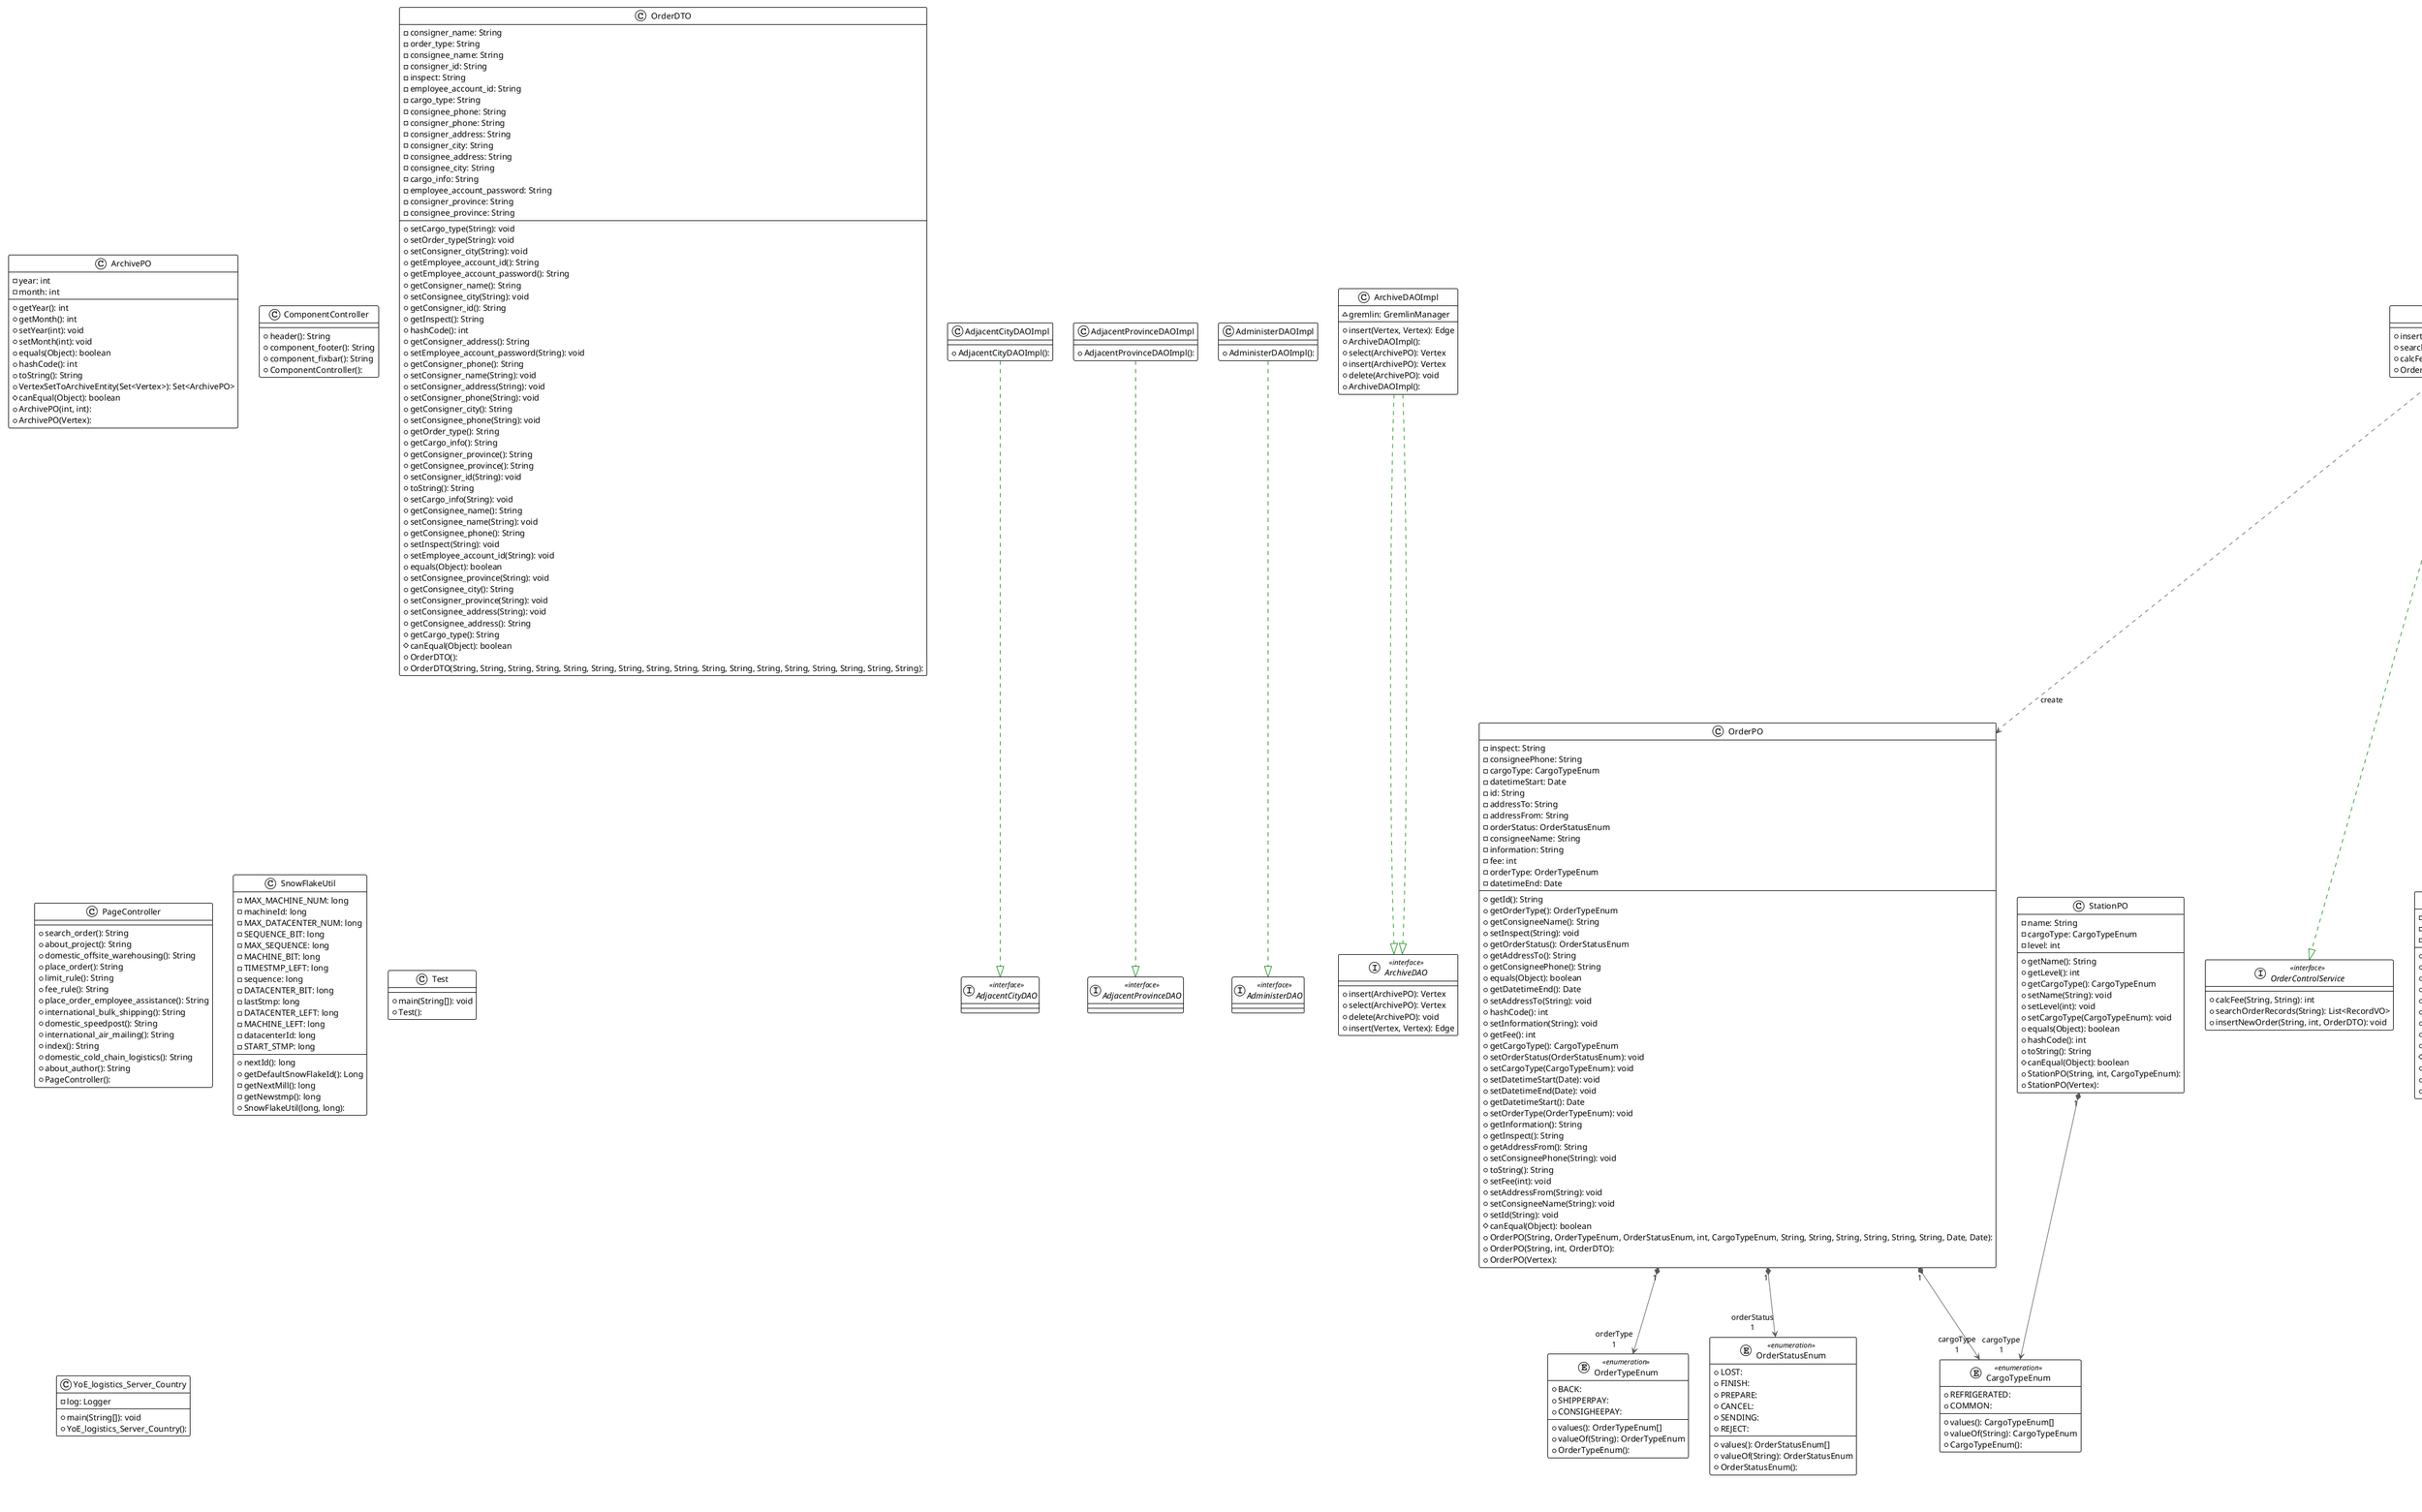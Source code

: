 @startuml

!theme plain
top to bottom direction
skinparam linetype polyline

interface AdjacentCityDAO << interface >>
class AdjacentCityDAOImpl {
  + AdjacentCityDAOImpl(): 
}
interface AdjacentProvinceDAO << interface >>
class AdjacentProvinceDAOImpl {
  + AdjacentProvinceDAOImpl(): 
}
interface AdministerDAO << interface >>
class AdministerDAOImpl {
  + AdministerDAOImpl(): 
}
interface ArchiveDAO << interface >> {
  + insert(ArchivePO): Vertex
  + select(ArchivePO): Vertex
  + delete(ArchivePO): void
}
interface ArchiveDAO << interface >> {
  + insert(Vertex, Vertex): Edge
}
class ArchiveDAOImpl {
  + insert(Vertex, Vertex): Edge
  + ArchiveDAOImpl(): 
}
class ArchiveDAOImpl {
  ~ gremlin: GremlinManager
  + select(ArchivePO): Vertex
  + insert(ArchivePO): Vertex
  + delete(ArchivePO): void
  + ArchiveDAOImpl(): 
}
class ArchivePO {
  - year: int
  - month: int
  + getYear(): int
  + getMonth(): int
  + setYear(int): void
  + setMonth(int): void
  + equals(Object): boolean
  + hashCode(): int
  + toString(): String
  + VertexSetToArchiveEntity(Set<Vertex>): Set<ArchivePO>
  # canEqual(Object): boolean
  + ArchivePO(int, int): 
  + ArchivePO(Vertex): 
}
enum CargoTypeEnum << enumeration >> {
  + REFRIGERATED: 
  + COMMON: 
  + values(): CargoTypeEnum[]
  + valueOf(String): CargoTypeEnum
  + CargoTypeEnum(): 
}
interface CityDAO << interface >> {
  + select(String): Vertex
}
class CityDAOImpl {
  ~ gremlin: GremlinManager
  + select(String): Vertex
  + CityDAOImpl(): 
}
interface CityFromDAO << interface >> {
  + insert(Vertex, Vertex): Edge
  + delete(Vertex): void
}
class CityFromDAOImpl {
  ~ gremlin: GremlinManager
  + insert(Vertex, Vertex): Edge
  + delete(Vertex): void
  + CityFromDAOImpl(): 
}
interface CityToDAO << interface >> {
  + insert(Vertex, Vertex): Edge
  + delete(Vertex): void
}
class CityToDAOImpl {
  ~ gremlin: GremlinManager
  + insert(Vertex, Vertex): Edge
  + delete(Vertex): void
  + CityToDAOImpl(): 
}
class ComponentController {
  + header(): String
  + component_footer(): String
  + component_fixbar(): String
  + ComponentController(): 
}
interface DataStorageDAO << interface >> {
  + insertNewRecordByOrderId(String, RecordPO): Vertex
  + selectRecordsByOrderId(String): Path
  + insertNewOrder(UserPO, OrderPO, String, String, String, String): void
  + insertFirstRecordByOrderId(String, RecordPO): Vertex
}
class DataStorageDAOImpl {
  ~ gremlin: GremlinManager
  + selectRecordsByOrderId(String): Path
  + insertFirstRecordByOrderId(String, RecordPO): Vertex
  + insertNewOrder(UserPO, OrderPO, String, String, String, String): void
  + insertNewRecordByOrderId(String, RecordPO): Vertex
  + DataStorageDAOImpl(): 
}
interface FinalStationDAO << interface >> {
  + delete(Vertex): void
  + insert(Vertex, Vertex): Edge
}
class FinalStationDAOImpl {
  ~ gremlin: GremlinManager
  + delete(Vertex): void
  + insert(Vertex, Vertex): Edge
  + FinalStationDAOImpl(): 
}
class GraphDatabaseGraphDataInitializer {
  - log: Logger
  + initializeGraphData(): void
  + GraphDatabaseGraphDataInitializer(): 
}
class GraphDatabasePreviousDataCleaner {
  - log: Logger
  + cleanPreviousData(): void
  + GraphDatabasePreviousDataCleaner(): 
}
class GraphDatabaseSchemaDataInitializer {
  - log: Logger
  + initializeSchemaData(): void
  + GraphDatabaseSchemaDataInitializer(): 
}
class GraphDatabaseUtil {
  + databaseUrl: String
  + databaseName: String
  + schemaManager: SchemaManager
  + graphManager: GraphManager
  + gremlinManager: GremlinManager
  ~ hugeClient: HugeClient
  + initializeData(): void
  + cutPathFromHead(Path, int): Path
  + changeResultSetToPathSet(ResultSet): Set<Path>
  + changeResultSetToVertexSet(ResultSet): Set<Vertex>
  + changeResultSetToEdgeSet(ResultSet): Set<Edge>
  + GraphDatabaseUtil(): 
}
interface HaveDAO << interface >>
class HaveDAOImpl {
  + HaveDAOImpl(): 
}
interface NextRecordDAO << interface >> {
  + insert(Vertex, Vertex): Edge
}
class NextRecordDAOImpl {
  + insert(Vertex, Vertex): Edge
  + NextRecordDAOImpl(): 
}
interface NextStationDAO << interface >> {
  + insert(Vertex, Vertex): Edge
  + delete(Vertex): void
}
class NextStationDAOImpl {
  ~ gremlin: GremlinManager
  + delete(Vertex): void
  + insert(Vertex, Vertex): Edge
  + NextStationDAOImpl(): 
}
interface OrderControlService << interface >> {
  + calcFee(String, String): int
  + searchOrderRecords(String): List<RecordVO>
  + insertNewOrder(String, int, OrderDTO): void
}
class OrderControlServiceImpl {
  + insertNewOrder(String, int, OrderDTO): void
  + searchOrderRecords(String): List<RecordVO>
  + calcFee(String, String): int
  + OrderControlServiceImpl(): 
}
class OrderController {
  + search_order(String): String
  + place_order(OrderDTO): String
  + OrderController(): 
}
interface OrderDAO << interface >> {
  + insert(OrderPO): Vertex
  + selectById(String): Vertex
  + updateDatetimeEnd(String, Date): Vertex
  + updateOrderStatusById(String, OrderStatusEnum): Vertex
}
class OrderDAOImpl {
  ~ gremlin: GremlinManager
  + updateOrderStatusById(String, OrderStatusEnum): Vertex
  + insert(OrderPO): Vertex
  + updateDatetimeEnd(String, Date): Vertex
  + selectById(String): Vertex
  + OrderDAOImpl(): 
}
class OrderDTO {
  - consigner_name: String
  - order_type: String
  - consignee_name: String
  - consigner_id: String
  - inspect: String
  - employee_account_id: String
  - cargo_type: String
  - consignee_phone: String
  - consigner_phone: String
  - consigner_address: String
  - consigner_city: String
  - consignee_address: String
  - consignee_city: String
  - cargo_info: String
  - employee_account_password: String
  - consigner_province: String
  - consignee_province: String
  + setCargo_type(String): void
  + setOrder_type(String): void
  + setConsigner_city(String): void
  + getEmployee_account_id(): String
  + getEmployee_account_password(): String
  + getConsigner_name(): String
  + setConsignee_city(String): void
  + getConsigner_id(): String
  + getInspect(): String
  + hashCode(): int
  + getConsigner_address(): String
  + setEmployee_account_password(String): void
  + getConsigner_phone(): String
  + setConsigner_name(String): void
  + setConsigner_address(String): void
  + setConsigner_phone(String): void
  + getConsigner_city(): String
  + setConsignee_phone(String): void
  + getOrder_type(): String
  + getCargo_info(): String
  + getConsigner_province(): String
  + getConsignee_province(): String
  + setConsigner_id(String): void
  + toString(): String
  + setCargo_info(String): void
  + getConsignee_name(): String
  + setConsignee_name(String): void
  + getConsignee_phone(): String
  + setInspect(String): void
  + setEmployee_account_id(String): void
  + equals(Object): boolean
  + setConsignee_province(String): void
  + getConsignee_city(): String
  + setConsigner_province(String): void
  + setConsignee_address(String): void
  + getConsignee_address(): String
  + getCargo_type(): String
  # canEqual(Object): boolean
  + OrderDTO(): 
  + OrderDTO(String, String, String, String, String, String, String, String, String, String, String, String, String, String, String, String, String): 
}
class OrderIdVO {
  - fee: String
  - order_id: String
  + getOrder_id(): String
  + getFee(): String
  + setOrder_id(String): void
  + setFee(String): void
  + equals(Object): boolean
  + hashCode(): int
  + toString(): String
  # canEqual(Object): boolean
  + OrderIdVO(String, String): 
  + OrderIdVO(): 
}
class OrderPO {
  - inspect: String
  - consigneePhone: String
  - cargoType: CargoTypeEnum
  - datetimeStart: Date
  - id: String
  - addressTo: String
  - addressFrom: String
  - orderStatus: OrderStatusEnum
  - consigneeName: String
  - information: String
  - fee: int
  - orderType: OrderTypeEnum
  - datetimeEnd: Date
  + getId(): String
  + getOrderType(): OrderTypeEnum
  + getConsigneeName(): String
  + setInspect(String): void
  + getOrderStatus(): OrderStatusEnum
  + getAddressTo(): String
  + getConsigneePhone(): String
  + equals(Object): boolean
  + getDatetimeEnd(): Date
  + setAddressTo(String): void
  + hashCode(): int
  + setInformation(String): void
  + getFee(): int
  + getCargoType(): CargoTypeEnum
  + setOrderStatus(OrderStatusEnum): void
  + setCargoType(CargoTypeEnum): void
  + setDatetimeStart(Date): void
  + setDatetimeEnd(Date): void
  + getDatetimeStart(): Date
  + setOrderType(OrderTypeEnum): void
  + getInformation(): String
  + getInspect(): String
  + getAddressFrom(): String
  + setConsigneePhone(String): void
  + toString(): String
  + setFee(int): void
  + setAddressFrom(String): void
  + setConsigneeName(String): void
  + setId(String): void
  # canEqual(Object): boolean
  + OrderPO(String, OrderTypeEnum, OrderStatusEnum, int, CargoTypeEnum, String, String, String, String, String, String, Date, Date): 
  + OrderPO(String, int, OrderDTO): 
  + OrderPO(Vertex): 
}
enum OrderStatusEnum << enumeration >> {
  + LOST: 
  + FINISH: 
  + PREPARE: 
  + CANCEL: 
  + SENDING: 
  + REJECT: 
  + values(): OrderStatusEnum[]
  + valueOf(String): OrderStatusEnum
  + OrderStatusEnum(): 
}
enum OrderTypeEnum << enumeration >> {
  + BACK: 
  + SHIPPERPAY: 
  + CONSIGHEEPAY: 
  + values(): OrderTypeEnum[]
  + valueOf(String): OrderTypeEnum
  + OrderTypeEnum(): 
}
class PageController {
  + search_order(): String
  + about_project(): String
  + domestic_offsite_warehousing(): String
  + place_order(): String
  + limit_rule(): String
  + fee_rule(): String
  + place_order_employee_assistance(): String
  + international_bulk_shipping(): String
  + domestic_speedpost(): String
  + international_air_mailing(): String
  + index(): String
  + domestic_cold_chain_logistics(): String
  + about_author(): String
  + PageController(): 
}
interface PathDAO << interface >> {
  + select(Vertex, Vertex): Edge
}
class PathDAOImpl {
  ~ gremlin: GremlinManager
  + select(Vertex, Vertex): Edge
  + PathDAOImpl(): 
}
class PathPO {
  ~ pathType: PathTypeEnum
  ~ costTime: int
  ~ sourceStation: Vertex
  ~ targetStation: Vertex
  ~ costDistance: int
  + getSourceStation(): Vertex
  + equals(Object): boolean
  + hashCode(): int
  + toString(): String
  + getTargetStation(): Vertex
  + getPathType(): PathTypeEnum
  + getCostDistance(): int
  + getCostTime(): int
  + setSourceStation(Vertex): void
  + setTargetStation(Vertex): void
  + setPathType(PathTypeEnum): void
  + setCostDistance(int): void
  + setCostTime(int): void
  # canEqual(Object): boolean
  + PathPO(Vertex, Vertex, PathTypeEnum, int, int): 
}
interface PathPlanningDAO << interface >> {
  + searchNearestTargetStation(Vertex): Vertex
  + computeNextStation(Vertex, Vertex, CargoTypeEnum, OrderTypeEnum): Vertex
}
class PathPlanningDAOImpl {
  ~ gremlin: GremlinManager
  + searchNearestTargetStation(Vertex): Vertex
  + computeNextStation(Vertex, Vertex, CargoTypeEnum, OrderTypeEnum): Vertex
  + PathPlanningDAOImpl(): 
}
enum PathTypeEnum << enumeration >> {
  + AIR: 
  + SHIP: 
  + LAND: 
  + values(): PathTypeEnum[]
  + valueOf(String): PathTypeEnum
  + PathTypeEnum(): 
}
interface PlaceDAO << interface >> {
  + insert(Vertex, Vertex): Edge
}
class PlaceDAOImpl {
  + insert(Vertex, Vertex): Edge
  + PlaceDAOImpl(): 
}
interface ProvinceDAO << interface >> {
  + select(String): Vertex
}
class ProvinceDAOImpl {
  ~ gremlin: GremlinManager
  + select(String): Vertex
  + ProvinceDAOImpl(): 
}
interface ProvinceFromDAO << interface >> {
  + insert(Vertex, Vertex): Edge
  + delete(Vertex): void
}
class ProvinceFromDAOImpl {
  ~ gremlin: GremlinManager
  + insert(Vertex, Vertex): Edge
  + delete(Vertex): void
  + ProvinceFromDAOImpl(): 
}
interface ProvinceToDAO << interface >> {
  + insert(Vertex, Vertex): Edge
  + delete(Vertex): void
}
class ProvinceToDAOImpl {
  ~ gremlin: GremlinManager
  + delete(Vertex): void
  + insert(Vertex, Vertex): Edge
  + ProvinceToDAOImpl(): 
}
interface RecordDAO << interface >> {
  + insert(RecordPO): Vertex
}
class RecordDAOImpl {
  ~ gremlin: GremlinManager
  + insert(RecordPO): Vertex
  + RecordDAOImpl(): 
}
class RecordPO {
  - name: String
  - datetime: Date
  - recordType: RecordTypeEnum
  + getRecordType(): RecordTypeEnum
  + getDatetime(): Date
  + getName(): String
  + setDatetime(Date): void
  + setRecordType(RecordTypeEnum): void
  + setName(String): void
  + equals(Object): boolean
  + hashCode(): int
  + toString(): String
  # canEqual(Object): boolean
  + RecordPO(Date, RecordTypeEnum, String): 
  + RecordPO(Vertex): 
}
enum RecordTypeEnum << enumeration >> {
  + EMPTY: 
  + IN: 
  + ABANDON: 
  + RECEIVE: 
  + REJECTION: 
  + BACK: 
  + DELIVER: 
  + MISS: 
  + OUT: 
  + ERROR: 
  + AGENT: 
  + START: 
  + valueOf(String): RecordTypeEnum
  + values(): RecordTypeEnum[]
  + RecordTypeEnum(): 
}
class RecordVO {
  - msg: String
  - datetime: String
  - type: String
  + getDatetime(): String
  + getType(): String
  + getMsg(): String
  + setDatetime(String): void
  + toString(): String
  + setType(String): void
  + setMsg(String): void
  + equals(Object): boolean
  + hashCode(): int
  # canEqual(Object): boolean
  + RecordVO(): 
  + RecordVO(String, String, String): 
  + RecordVO(RecordPO): 
}
interface SetDAO << interface >>
class SetDAOImpl {
  + SetDAOImpl(): 
}
class SnowFlakeUtil {
  - MAX_MACHINE_NUM: long
  - machineId: long
  - MAX_DATACENTER_NUM: long
  - SEQUENCE_BIT: long
  - MAX_SEQUENCE: long
  - MACHINE_BIT: long
  - TIMESTMP_LEFT: long
  - sequence: long
  - DATACENTER_BIT: long
  - lastStmp: long
  - DATACENTER_LEFT: long
  - MACHINE_LEFT: long
  - datacenterId: long
  - START_STMP: long
  + nextId(): long
  + getDefaultSnowFlakeId(): Long
  - getNextMill(): long
  - getNewstmp(): long
  + SnowFlakeUtil(long, long): 
}
interface StartRecordDAO << interface >> {
  + insert(Vertex, Vertex): Edge
}
class StartRecordDAOImpl {
  + insert(Vertex, Vertex): Edge
  + StartRecordDAOImpl(): 
}
interface StationDAO << interface >> {
  + selectByName(String): Vertex
}
class StationDAOImpl {
  ~ gremlin: GremlinManager
  + selectByName(String): Vertex
  + StationDAOImpl(): 
}
class StationPO {
  - name: String
  - cargoType: CargoTypeEnum
  - level: int
  + getName(): String
  + getLevel(): int
  + getCargoType(): CargoTypeEnum
  + setName(String): void
  + setLevel(int): void
  + setCargoType(CargoTypeEnum): void
  + equals(Object): boolean
  + hashCode(): int
  + toString(): String
  # canEqual(Object): boolean
  + StationPO(String, int, CargoTypeEnum): 
  + StationPO(Vertex): 
}
class Test {
  + main(String[]): void
  + Test(): 
}
interface UserDAO << interface >> {
  + selectByPhone(String): Set<Vertex>
  + insert(UserPO): Vertex
  + selectById(String): Set<Vertex>
}
class UserDAOImpl {
  ~ gremlin: GremlinManager
  + insert(UserPO): Vertex
  + selectById(String): Set<Vertex>
  + selectByPhone(String): Set<Vertex>
  + UserDAOImpl(): 
}
class UserPO {
  - name: String
  - phone: String
  - id: String
  + getPhone(): String
  + getId(): String
  + getName(): String
  + setId(String): void
  + setName(String): void
  + setPhone(String): void
  + equals(Object): boolean
  + hashCode(): int
  + toString(): String
  + VertexSetToUserEntitySet(Set<Vertex>): Set<UserPO>
  # canEqual(Object): boolean
  + UserPO(String, String, String): 
  + UserPO(OrderDTO): 
  + UserPO(Vertex): 
}
class YoE_logistics_Server_Country {
  - log: Logger
  + main(String[]): void
  + YoE_logistics_Server_Country(): 
}

AdjacentCityDAOImpl                 -[#008200,dashed]-^  AdjacentCityDAO                    
AdjacentProvinceDAOImpl             -[#008200,dashed]-^  AdjacentProvinceDAO                
AdministerDAOImpl                   -[#008200,dashed]-^  AdministerDAO                      
ArchiveDAOImpl                      -[#008200,dashed]-^  ArchiveDAO                         
ArchiveDAOImpl                      -[#008200,dashed]-^  ArchiveDAO                         
CityDAOImpl                         -[#008200,dashed]-^  CityDAO                            
CityFromDAOImpl                     -[#008200,dashed]-^  CityFromDAO                        
CityToDAOImpl                       -[#008200,dashed]-^  CityToDAO                          
DataStorageDAOImpl                  -[#008200,dashed]-^  DataStorageDAO                     
DataStorageDAOImpl                  -[#595959,dashed]->  RecordPO                           : "«create»"
FinalStationDAOImpl                 -[#008200,dashed]-^  FinalStationDAO                    
GraphDatabaseUtil                   -[#595959,dashed]->  GraphDatabaseGraphDataInitializer  : "«create»"
GraphDatabaseUtil                   -[#595959,dashed]->  GraphDatabasePreviousDataCleaner   : "«create»"
GraphDatabaseUtil                   -[#595959,dashed]->  GraphDatabaseSchemaDataInitializer : "«create»"
HaveDAOImpl                         -[#008200,dashed]-^  HaveDAO                            
NextRecordDAOImpl                   -[#008200,dashed]-^  NextRecordDAO                      
NextStationDAOImpl                  -[#008200,dashed]-^  NextStationDAO                     
OrderControlServiceImpl             -[#008200,dashed]-^  OrderControlService                
OrderControlServiceImpl             -[#595959,dashed]->  OrderPO                            : "«create»"
OrderControlServiceImpl             -[#595959,dashed]->  RecordPO                           : "«create»"
OrderControlServiceImpl             -[#595959,dashed]->  RecordVO                           : "«create»"
OrderControlServiceImpl             -[#595959,dashed]->  UserPO                             : "«create»"
OrderController                     -[#595959,dashed]->  OrderIdVO                          : "«create»"
OrderDAOImpl                        -[#008200,dashed]-^  OrderDAO                           
OrderPO                            "1" *-[#595959,plain]-> "cargoType\n1" CargoTypeEnum                      
OrderPO                            "1" *-[#595959,plain]-> "orderStatus\n1" OrderStatusEnum                    
OrderPO                            "1" *-[#595959,plain]-> "orderType\n1" OrderTypeEnum                      
PathDAOImpl                         -[#008200,dashed]-^  PathDAO                            
PathPO                             "1" *-[#595959,plain]-> "pathType\n1" PathTypeEnum                       
PathPlanningDAOImpl                 -[#008200,dashed]-^  PathPlanningDAO                    
PlaceDAOImpl                        -[#008200,dashed]-^  PlaceDAO                           
ProvinceDAOImpl                     -[#008200,dashed]-^  ProvinceDAO                        
ProvinceFromDAOImpl                 -[#008200,dashed]-^  ProvinceFromDAO                    
ProvinceToDAOImpl                   -[#008200,dashed]-^  ProvinceToDAO                      
RecordDAOImpl                       -[#008200,dashed]-^  RecordDAO                          
RecordPO                           "1" *-[#595959,plain]-> "recordType\n1" RecordTypeEnum                     
SetDAOImpl                          -[#008200,dashed]-^  SetDAO                             
StartRecordDAOImpl                  -[#008200,dashed]-^  StartRecordDAO                     
StationDAOImpl                      -[#008200,dashed]-^  StationDAO                         
StationPO                          "1" *-[#595959,plain]-> "cargoType\n1" CargoTypeEnum                      
UserDAOImpl                         -[#008200,dashed]-^  UserDAO                            
@enduml
